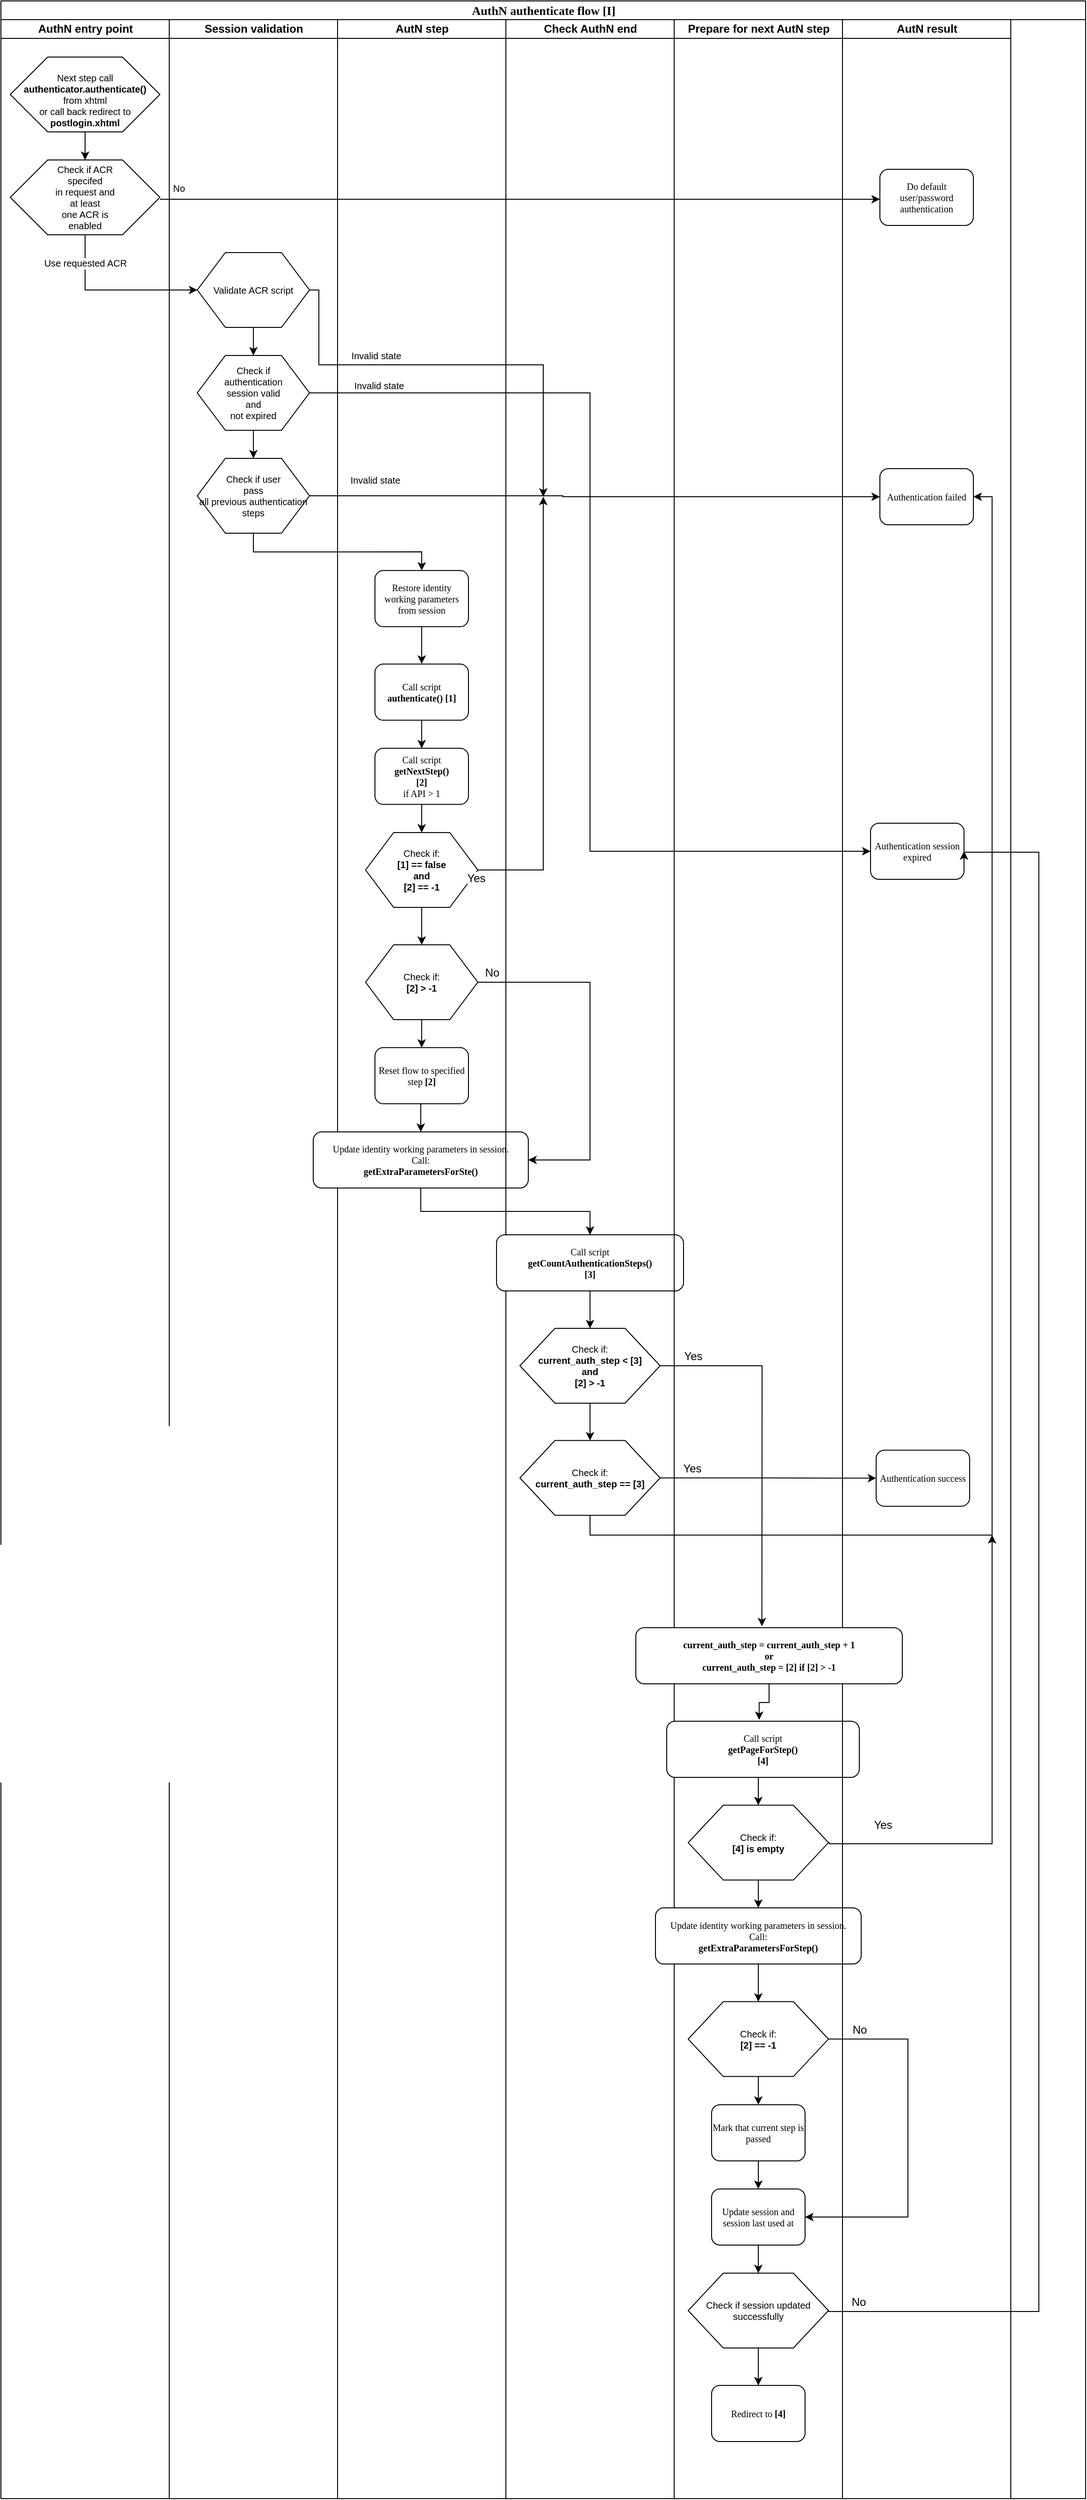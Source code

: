 <mxfile version="12.1.4" type="device" pages="1"><diagram name="Page-1" id="74e2e168-ea6b-b213-b513-2b3c1d86103e"><mxGraphModel dx="1326" dy="715" grid="1" gridSize="10" guides="1" tooltips="1" connect="1" arrows="1" fold="1" page="1" pageScale="1" pageWidth="1169" pageHeight="827" background="#ffffff" math="0" shadow="0"><root><mxCell id="0"/><mxCell id="1" parent="0"/><mxCell id="77e6c97f196da883-1" value="&lt;font style=&quot;font-size: 13px&quot;&gt;AuthN authenticate flow [I]&lt;/font&gt;" style="swimlane;html=1;childLayout=stackLayout;startSize=20;rounded=0;shadow=0;labelBackgroundColor=none;strokeColor=#000000;strokeWidth=1;fillColor=#ffffff;fontFamily=Verdana;fontSize=8;fontColor=#000000;align=center;" parent="1" vertex="1"><mxGeometry x="70" y="40" width="1160" height="2670" as="geometry"/></mxCell><mxCell id="77e6c97f196da883-3" value="AuthN entry point" style="swimlane;html=1;startSize=20;" parent="77e6c97f196da883-1" vertex="1"><mxGeometry y="20" width="180" height="2650" as="geometry"/></mxCell><mxCell id="zwd8BJv7QYBJ5G_JEfMP-127" style="edgeStyle=orthogonalEdgeStyle;rounded=0;orthogonalLoop=1;jettySize=auto;html=1;exitX=0.5;exitY=1;exitDx=0;exitDy=0;entryX=0.5;entryY=0;entryDx=0;entryDy=0;fontSize=12;" parent="77e6c97f196da883-3" source="zwd8BJv7QYBJ5G_JEfMP-125" target="zwd8BJv7QYBJ5G_JEfMP-3" edge="1"><mxGeometry relative="1" as="geometry"/></mxCell><mxCell id="zwd8BJv7QYBJ5G_JEfMP-125" value="&lt;div&gt;&lt;br&gt;&lt;/div&gt;&lt;div&gt;&lt;br&gt;&lt;/div&gt;&lt;div&gt;Next step call &lt;b&gt;authenticator.authenticate()&lt;/b&gt;&lt;/div&gt;&lt;div&gt;from xhtml&lt;/div&gt;&lt;div&gt;or call back redirect to&lt;br&gt;&lt;/div&gt;&lt;div&gt;&lt;b&gt;postlogin.xhtml&lt;br&gt;&lt;/b&gt;&lt;/div&gt;&lt;div&gt;&lt;br&gt;&lt;/div&gt;" style="shape=hexagon;perimeter=hexagonPerimeter2;whiteSpace=wrap;html=1;fontSize=10;" parent="77e6c97f196da883-3" vertex="1"><mxGeometry x="10" y="40" width="160" height="80" as="geometry"/></mxCell><mxCell id="zwd8BJv7QYBJ5G_JEfMP-3" value="&lt;div style=&quot;font-size: 10px&quot;&gt;&lt;font style=&quot;font-size: 10px&quot;&gt;Check if ACR&lt;/font&gt;&lt;/div&gt;&lt;div style=&quot;font-size: 10px&quot;&gt;&lt;font style=&quot;font-size: 10px&quot;&gt;specifed&lt;/font&gt;&lt;/div&gt;&lt;div style=&quot;font-size: 10px&quot;&gt;&lt;font style=&quot;font-size: 10px&quot;&gt;in request and&lt;/font&gt;&lt;/div&gt;&lt;div style=&quot;font-size: 10px&quot;&gt;&lt;font style=&quot;font-size: 10px&quot;&gt;at least&lt;/font&gt;&lt;div&gt;one ACR is&lt;br&gt;&lt;/div&gt;enabled&lt;/div&gt;" style="shape=hexagon;perimeter=hexagonPerimeter2;whiteSpace=wrap;html=1;fontSize=10;" parent="77e6c97f196da883-3" vertex="1"><mxGeometry x="10" y="150" width="160" height="80" as="geometry"/></mxCell><mxCell id="77e6c97f196da883-4" value="Session validation" style="swimlane;html=1;startSize=20;fontSize=12;" parent="77e6c97f196da883-1" vertex="1"><mxGeometry x="180" y="20" width="180" height="2650" as="geometry"/></mxCell><mxCell id="zwd8BJv7QYBJ5G_JEfMP-25" value="&lt;div&gt;Check if&lt;/div&gt;&lt;div&gt;authentication&lt;/div&gt;&lt;div&gt;session valid&lt;/div&gt;&lt;div&gt;and&lt;/div&gt;&lt;div&gt;not expired&lt;br&gt;&lt;/div&gt;" style="shape=hexagon;perimeter=hexagonPerimeter2;whiteSpace=wrap;html=1;fontSize=10;" parent="77e6c97f196da883-4" vertex="1"><mxGeometry x="30" y="359" width="120" height="80" as="geometry"/></mxCell><mxCell id="zwd8BJv7QYBJ5G_JEfMP-28" value="&lt;div&gt;Check if user&lt;/div&gt;&lt;div&gt;pass&lt;/div&gt;&lt;div&gt;all previous authentication&lt;/div&gt;&lt;div&gt;steps&lt;br&gt;&lt;/div&gt;" style="shape=hexagon;perimeter=hexagonPerimeter2;whiteSpace=wrap;html=1;fontSize=10;" parent="77e6c97f196da883-4" vertex="1"><mxGeometry x="30" y="469" width="120" height="80" as="geometry"/></mxCell><mxCell id="zwd8BJv7QYBJ5G_JEfMP-29" style="edgeStyle=orthogonalEdgeStyle;rounded=0;orthogonalLoop=1;jettySize=auto;html=1;exitX=0.5;exitY=1;exitDx=0;exitDy=0;entryX=0.5;entryY=0;entryDx=0;entryDy=0;fontSize=10;" parent="77e6c97f196da883-4" source="zwd8BJv7QYBJ5G_JEfMP-25" target="zwd8BJv7QYBJ5G_JEfMP-28" edge="1"><mxGeometry relative="1" as="geometry"/></mxCell><mxCell id="zwd8BJv7QYBJ5G_JEfMP-43" style="edgeStyle=orthogonalEdgeStyle;rounded=0;orthogonalLoop=1;jettySize=auto;html=1;exitX=0.5;exitY=1;exitDx=0;exitDy=0;entryX=0.5;entryY=0;entryDx=0;entryDy=0;fontSize=12;" parent="77e6c97f196da883-4" source="zwd8BJv7QYBJ5G_JEfMP-34" target="zwd8BJv7QYBJ5G_JEfMP-25" edge="1"><mxGeometry relative="1" as="geometry"/></mxCell><mxCell id="zwd8BJv7QYBJ5G_JEfMP-34" value="Validate ACR script" style="shape=hexagon;perimeter=hexagonPerimeter2;whiteSpace=wrap;html=1;fontSize=10;" parent="77e6c97f196da883-4" vertex="1"><mxGeometry x="30" y="249" width="120" height="80" as="geometry"/></mxCell><mxCell id="zwd8BJv7QYBJ5G_JEfMP-42" style="edgeStyle=orthogonalEdgeStyle;rounded=0;orthogonalLoop=1;jettySize=auto;html=1;exitX=1;exitY=0.5;exitDx=0;exitDy=0;fontSize=12;" parent="77e6c97f196da883-4" source="zwd8BJv7QYBJ5G_JEfMP-34" edge="1"><mxGeometry relative="1" as="geometry"><mxPoint x="400" y="510" as="targetPoint"/><Array as="points"><mxPoint x="160" y="289"/><mxPoint x="160" y="369"/><mxPoint x="400" y="369"/></Array></mxGeometry></mxCell><mxCell id="77e6c97f196da883-5" value="AutN step" style="swimlane;html=1;startSize=20;" parent="77e6c97f196da883-1" vertex="1"><mxGeometry x="360" y="20" width="180" height="2650" as="geometry"/></mxCell><mxCell id="zwd8BJv7QYBJ5G_JEfMP-49" style="edgeStyle=orthogonalEdgeStyle;rounded=0;orthogonalLoop=1;jettySize=auto;html=1;exitX=0.5;exitY=1;exitDx=0;exitDy=0;entryX=0.5;entryY=0;entryDx=0;entryDy=0;fontSize=12;" parent="77e6c97f196da883-5" source="zwd8BJv7QYBJ5G_JEfMP-45" edge="1"><mxGeometry relative="1" as="geometry"><mxPoint x="90" y="688.588" as="targetPoint"/></mxGeometry></mxCell><mxCell id="zwd8BJv7QYBJ5G_JEfMP-45" value="Restore identity working parameters from session" style="rounded=1;whiteSpace=wrap;html=1;shadow=0;labelBackgroundColor=none;strokeColor=#000000;strokeWidth=1;fillColor=#ffffff;fontFamily=Verdana;fontSize=10;fontColor=#000000;align=center;" parent="77e6c97f196da883-5" vertex="1"><mxGeometry x="40" y="588.929" width="100" height="60" as="geometry"/></mxCell><mxCell id="zwd8BJv7QYBJ5G_JEfMP-53" style="edgeStyle=orthogonalEdgeStyle;rounded=0;orthogonalLoop=1;jettySize=auto;html=1;exitX=0.5;exitY=1;exitDx=0;exitDy=0;entryX=0.5;entryY=0;entryDx=0;entryDy=0;fontSize=12;" parent="77e6c97f196da883-5" source="zwd8BJv7QYBJ5G_JEfMP-51" edge="1"><mxGeometry relative="1" as="geometry"><mxPoint x="89.952" y="779" as="targetPoint"/></mxGeometry></mxCell><mxCell id="zwd8BJv7QYBJ5G_JEfMP-51" value="Call script &lt;b&gt;authenticate() [1]&lt;br&gt;&lt;/b&gt;" style="rounded=1;whiteSpace=wrap;html=1;shadow=0;labelBackgroundColor=none;strokeColor=#000000;strokeWidth=1;fillColor=#ffffff;fontFamily=Verdana;fontSize=10;fontColor=#000000;align=center;" parent="77e6c97f196da883-5" vertex="1"><mxGeometry x="40" y="688.929" width="100" height="60" as="geometry"/></mxCell><mxCell id="zwd8BJv7QYBJ5G_JEfMP-56" style="edgeStyle=orthogonalEdgeStyle;rounded=0;orthogonalLoop=1;jettySize=auto;html=1;exitX=0.5;exitY=1;exitDx=0;exitDy=0;entryX=0.5;entryY=0;entryDx=0;entryDy=0;fontSize=12;" parent="77e6c97f196da883-5" source="zwd8BJv7QYBJ5G_JEfMP-67" target="zwd8BJv7QYBJ5G_JEfMP-55" edge="1"><mxGeometry relative="1" as="geometry"><mxPoint x="89.952" y="859" as="sourcePoint"/></mxGeometry></mxCell><mxCell id="zwd8BJv7QYBJ5G_JEfMP-60" style="edgeStyle=orthogonalEdgeStyle;rounded=0;orthogonalLoop=1;jettySize=auto;html=1;exitX=0.5;exitY=1;exitDx=0;exitDy=0;entryX=0.5;entryY=0;entryDx=0;entryDy=0;fontSize=12;" parent="77e6c97f196da883-5" source="zwd8BJv7QYBJ5G_JEfMP-55" target="zwd8BJv7QYBJ5G_JEfMP-59" edge="1"><mxGeometry relative="1" as="geometry"/></mxCell><mxCell id="zwd8BJv7QYBJ5G_JEfMP-55" value="&lt;div&gt;Check if:&lt;/div&gt;&lt;div&gt;&lt;b&gt;[1] == false&lt;/b&gt;&lt;/div&gt;&lt;div&gt;&lt;b&gt;and&lt;/b&gt;&lt;/div&gt;&lt;div&gt;&lt;b&gt;[2] == -1&lt;/b&gt;&lt;br&gt;&lt;/div&gt;" style="shape=hexagon;perimeter=hexagonPerimeter2;whiteSpace=wrap;html=1;fontSize=10;" parent="77e6c97f196da883-5" vertex="1"><mxGeometry x="30" y="869" width="120" height="80" as="geometry"/></mxCell><mxCell id="zwd8BJv7QYBJ5G_JEfMP-62" style="edgeStyle=orthogonalEdgeStyle;rounded=0;orthogonalLoop=1;jettySize=auto;html=1;exitX=0.5;exitY=1;exitDx=0;exitDy=0;entryX=0.5;entryY=0;entryDx=0;entryDy=0;fontSize=12;" parent="77e6c97f196da883-5" source="zwd8BJv7QYBJ5G_JEfMP-59" target="zwd8BJv7QYBJ5G_JEfMP-61" edge="1"><mxGeometry relative="1" as="geometry"/></mxCell><mxCell id="zwd8BJv7QYBJ5G_JEfMP-65" style="edgeStyle=orthogonalEdgeStyle;rounded=0;orthogonalLoop=1;jettySize=auto;html=1;exitX=1;exitY=0.5;exitDx=0;exitDy=0;entryX=1;entryY=0.5;entryDx=0;entryDy=0;fontSize=12;" parent="77e6c97f196da883-5" source="zwd8BJv7QYBJ5G_JEfMP-59" target="zwd8BJv7QYBJ5G_JEfMP-63" edge="1"><mxGeometry relative="1" as="geometry"><Array as="points"><mxPoint x="270" y="1029"/><mxPoint x="270" y="1219"/></Array></mxGeometry></mxCell><mxCell id="zwd8BJv7QYBJ5G_JEfMP-74" value="No" style="text;html=1;resizable=0;points=[];align=center;verticalAlign=middle;labelBackgroundColor=#ffffff;fontSize=12;" parent="zwd8BJv7QYBJ5G_JEfMP-65" vertex="1" connectable="0"><mxGeometry x="-0.84" y="-9" relative="1" as="geometry"><mxPoint x="-15" y="-19" as="offset"/></mxGeometry></mxCell><mxCell id="zwd8BJv7QYBJ5G_JEfMP-59" value="&lt;div&gt;Check if:&lt;/div&gt;&lt;b&gt;[2] &amp;gt; -1&lt;/b&gt;" style="shape=hexagon;perimeter=hexagonPerimeter2;whiteSpace=wrap;html=1;fontSize=10;" parent="77e6c97f196da883-5" vertex="1"><mxGeometry x="30" y="989" width="120" height="80" as="geometry"/></mxCell><mxCell id="zwd8BJv7QYBJ5G_JEfMP-128" style="edgeStyle=orthogonalEdgeStyle;rounded=0;orthogonalLoop=1;jettySize=auto;html=1;exitX=0.5;exitY=1;exitDx=0;exitDy=0;entryX=0.5;entryY=0;entryDx=0;entryDy=0;fontSize=12;" parent="77e6c97f196da883-5" source="zwd8BJv7QYBJ5G_JEfMP-61" target="zwd8BJv7QYBJ5G_JEfMP-63" edge="1"><mxGeometry relative="1" as="geometry"/></mxCell><mxCell id="zwd8BJv7QYBJ5G_JEfMP-61" value="Reset flow to specified step &lt;b&gt;[2]&lt;/b&gt;" style="rounded=1;whiteSpace=wrap;html=1;shadow=0;labelBackgroundColor=none;strokeColor=#000000;strokeWidth=1;fillColor=#ffffff;fontFamily=Verdana;fontSize=10;fontColor=#000000;align=center;" parent="77e6c97f196da883-5" vertex="1"><mxGeometry x="40" y="1098.929" width="100" height="60" as="geometry"/></mxCell><mxCell id="zwd8BJv7QYBJ5G_JEfMP-63" value="&lt;div&gt;Update identity working parameters in session.&lt;/div&gt;&lt;div&gt;&lt;div&gt;Call:&lt;/div&gt;&lt;b&gt;getExtraParametersForSte()&lt;/b&gt;&lt;/div&gt;" style="rounded=1;whiteSpace=wrap;html=1;shadow=0;labelBackgroundColor=none;strokeColor=#000000;strokeWidth=1;fillColor=#ffffff;fontFamily=Verdana;fontSize=10;fontColor=#000000;align=center;" parent="77e6c97f196da883-5" vertex="1"><mxGeometry x="-26" y="1189" width="230" height="60" as="geometry"/></mxCell><mxCell id="zwd8BJv7QYBJ5G_JEfMP-67" value="&lt;div&gt;Call script&lt;/div&gt;&lt;div&gt;&lt;b&gt;&lt;font style=&quot;font-size: 10px&quot;&gt;getNextStep()&lt;/font&gt;&lt;/b&gt;&lt;/div&gt;&lt;div&gt;&lt;b&gt;&lt;font style=&quot;font-size: 10px&quot;&gt;[2]&lt;/font&gt;&lt;/b&gt;&lt;/div&gt;&lt;div&gt;&lt;font style=&quot;font-size: 10px&quot;&gt;if API &amp;gt; 1&lt;/font&gt;&lt;br&gt;&lt;/div&gt;" style="rounded=1;whiteSpace=wrap;html=1;shadow=0;labelBackgroundColor=none;strokeColor=#000000;strokeWidth=1;fillColor=#ffffff;fontFamily=Verdana;fontSize=10;fontColor=#000000;align=center;" parent="77e6c97f196da883-5" vertex="1"><mxGeometry x="40" y="778.929" width="100" height="60" as="geometry"/></mxCell><mxCell id="77e6c97f196da883-6" value="Check AuthN end" style="swimlane;html=1;startSize=20;" parent="77e6c97f196da883-1" vertex="1"><mxGeometry x="540" y="20" width="180" height="2650" as="geometry"/></mxCell><mxCell id="zwd8BJv7QYBJ5G_JEfMP-70" style="edgeStyle=orthogonalEdgeStyle;rounded=0;orthogonalLoop=1;jettySize=auto;html=1;exitX=0.5;exitY=1;exitDx=0;exitDy=0;entryX=0.5;entryY=0;entryDx=0;entryDy=0;fontSize=12;" parent="77e6c97f196da883-6" source="zwd8BJv7QYBJ5G_JEfMP-68" target="zwd8BJv7QYBJ5G_JEfMP-66" edge="1"><mxGeometry relative="1" as="geometry"/></mxCell><mxCell id="zwd8BJv7QYBJ5G_JEfMP-68" value="&lt;div&gt;Call script&lt;/div&gt;&lt;div&gt;&lt;b&gt;&lt;font style=&quot;font-size: 10px&quot;&gt;getCountAuthenticationSteps()&lt;/font&gt;&lt;/b&gt;&lt;/div&gt;&lt;div&gt;&lt;b&gt;&lt;font style=&quot;font-size: 10px&quot;&gt;[3]&lt;/font&gt;&lt;/b&gt;&lt;br&gt;&lt;/div&gt;" style="rounded=1;whiteSpace=wrap;html=1;shadow=0;labelBackgroundColor=none;strokeColor=#000000;strokeWidth=1;fillColor=#ffffff;fontFamily=Verdana;fontSize=10;fontColor=#000000;align=center;" parent="77e6c97f196da883-6" vertex="1"><mxGeometry x="-10" y="1299" width="200" height="60" as="geometry"/></mxCell><mxCell id="zwd8BJv7QYBJ5G_JEfMP-76" style="edgeStyle=orthogonalEdgeStyle;rounded=0;orthogonalLoop=1;jettySize=auto;html=1;exitX=0.5;exitY=1;exitDx=0;exitDy=0;fontSize=12;" parent="77e6c97f196da883-6" source="zwd8BJv7QYBJ5G_JEfMP-66" target="zwd8BJv7QYBJ5G_JEfMP-75" edge="1"><mxGeometry relative="1" as="geometry"/></mxCell><mxCell id="zwd8BJv7QYBJ5G_JEfMP-66" value="&lt;div&gt;Check if:&lt;/div&gt;&lt;div&gt;&lt;b&gt;current_auth_step &amp;lt; [3]&lt;/b&gt;&lt;/div&gt;&lt;div&gt;&lt;b&gt;and&lt;/b&gt;&lt;/div&gt;&lt;div&gt;&lt;b&gt;[2] &amp;gt; -1&lt;br&gt;&lt;/b&gt;&lt;/div&gt;" style="shape=hexagon;perimeter=hexagonPerimeter2;whiteSpace=wrap;html=1;fontSize=10;" parent="77e6c97f196da883-6" vertex="1"><mxGeometry x="15" y="1399" width="150" height="80" as="geometry"/></mxCell><mxCell id="zwd8BJv7QYBJ5G_JEfMP-75" value="&lt;div&gt;Check if:&lt;/div&gt;&lt;div&gt;&lt;b&gt;current_auth_step == [3]&lt;/b&gt;&lt;/div&gt;" style="shape=hexagon;perimeter=hexagonPerimeter2;whiteSpace=wrap;html=1;fontSize=10;" parent="77e6c97f196da883-6" vertex="1"><mxGeometry x="15" y="1518.9" width="150" height="80" as="geometry"/></mxCell><mxCell id="zwd8BJv7QYBJ5G_JEfMP-32" style="edgeStyle=orthogonalEdgeStyle;rounded=0;orthogonalLoop=1;jettySize=auto;html=1;exitX=1;exitY=0.5;exitDx=0;exitDy=0;fontSize=10;entryX=0;entryY=0.5;entryDx=0;entryDy=0;" parent="77e6c97f196da883-1" source="zwd8BJv7QYBJ5G_JEfMP-28" target="zwd8BJv7QYBJ5G_JEfMP-87" edge="1"><mxGeometry relative="1" as="geometry"><mxPoint x="910" y="518.833" as="targetPoint"/><Array as="points"><mxPoint x="601" y="529"/><mxPoint x="601" y="530"/></Array></mxGeometry></mxCell><mxCell id="zwd8BJv7QYBJ5G_JEfMP-33" value="Invalid state" style="text;html=1;resizable=0;points=[];align=center;verticalAlign=middle;labelBackgroundColor=#ffffff;fontSize=10;" parent="zwd8BJv7QYBJ5G_JEfMP-32" vertex="1" connectable="0"><mxGeometry x="-0.695" y="2" relative="1" as="geometry"><mxPoint x="-23" y="-15.5" as="offset"/></mxGeometry></mxCell><mxCell id="zwd8BJv7QYBJ5G_JEfMP-44" value="Invalid state" style="text;html=1;resizable=0;points=[];align=center;verticalAlign=middle;labelBackgroundColor=#ffffff;fontSize=10;" parent="zwd8BJv7QYBJ5G_JEfMP-32" vertex="1" connectable="0"><mxGeometry x="-0.695" y="2" relative="1" as="geometry"><mxPoint x="-19" y="-116.5" as="offset"/></mxGeometry></mxCell><mxCell id="zwd8BJv7QYBJ5G_JEfMP-8" style="edgeStyle=orthogonalEdgeStyle;rounded=0;orthogonalLoop=1;jettySize=auto;html=1;exitX=0.5;exitY=1;exitDx=0;exitDy=0;fontSize=8;entryX=0;entryY=0.5;entryDx=0;entryDy=0;" parent="77e6c97f196da883-1" source="zwd8BJv7QYBJ5G_JEfMP-3" target="zwd8BJv7QYBJ5G_JEfMP-34" edge="1"><mxGeometry relative="1" as="geometry"><mxPoint x="240" y="320" as="targetPoint"/></mxGeometry></mxCell><mxCell id="zwd8BJv7QYBJ5G_JEfMP-9" value="Use requested ACR" style="text;html=1;resizable=0;points=[];align=center;verticalAlign=middle;labelBackgroundColor=#ffffff;fontSize=10;" parent="zwd8BJv7QYBJ5G_JEfMP-8" vertex="1" connectable="0"><mxGeometry x="-0.228" y="-1" relative="1" as="geometry"><mxPoint x="-10" y="-30" as="offset"/></mxGeometry></mxCell><mxCell id="zwd8BJv7QYBJ5G_JEfMP-26" style="edgeStyle=orthogonalEdgeStyle;rounded=0;orthogonalLoop=1;jettySize=auto;html=1;exitX=1;exitY=0.5;exitDx=0;exitDy=0;fontSize=10;entryX=0;entryY=0.5;entryDx=0;entryDy=0;" parent="77e6c97f196da883-1" source="zwd8BJv7QYBJ5G_JEfMP-25" target="zwd8BJv7QYBJ5G_JEfMP-86" edge="1"><mxGeometry relative="1" as="geometry"><mxPoint x="910" y="418.833" as="targetPoint"/><Array as="points"/></mxGeometry></mxCell><mxCell id="zwd8BJv7QYBJ5G_JEfMP-27" value="Invalid state" style="text;html=1;resizable=0;points=[];align=center;verticalAlign=middle;labelBackgroundColor=#ffffff;fontSize=10;" parent="zwd8BJv7QYBJ5G_JEfMP-26" vertex="1" connectable="0"><mxGeometry x="-0.643" y="-1" relative="1" as="geometry"><mxPoint x="-124" y="-41" as="offset"/></mxGeometry></mxCell><mxCell id="zwd8BJv7QYBJ5G_JEfMP-46" style="edgeStyle=orthogonalEdgeStyle;rounded=0;orthogonalLoop=1;jettySize=auto;html=1;exitX=0.5;exitY=1;exitDx=0;exitDy=0;entryX=0.5;entryY=0;entryDx=0;entryDy=0;fontSize=12;" parent="77e6c97f196da883-1" source="zwd8BJv7QYBJ5G_JEfMP-28" target="zwd8BJv7QYBJ5G_JEfMP-45" edge="1"><mxGeometry relative="1" as="geometry"/></mxCell><mxCell id="zwd8BJv7QYBJ5G_JEfMP-57" style="edgeStyle=orthogonalEdgeStyle;rounded=0;orthogonalLoop=1;jettySize=auto;html=1;exitX=1;exitY=0.5;exitDx=0;exitDy=0;fontSize=12;" parent="77e6c97f196da883-1" source="zwd8BJv7QYBJ5G_JEfMP-55" edge="1"><mxGeometry relative="1" as="geometry"><mxPoint x="580" y="530" as="targetPoint"/><Array as="points"><mxPoint x="580" y="929"/></Array></mxGeometry></mxCell><mxCell id="zwd8BJv7QYBJ5G_JEfMP-58" value="Yes" style="text;html=1;resizable=0;points=[];align=center;verticalAlign=middle;labelBackgroundColor=#ffffff;fontSize=12;" parent="zwd8BJv7QYBJ5G_JEfMP-57" vertex="1" connectable="0"><mxGeometry x="-0.812" y="-1" relative="1" as="geometry"><mxPoint x="-46" y="7.5" as="offset"/></mxGeometry></mxCell><mxCell id="zwd8BJv7QYBJ5G_JEfMP-69" style="edgeStyle=orthogonalEdgeStyle;rounded=0;orthogonalLoop=1;jettySize=auto;html=1;exitX=0.5;exitY=1;exitDx=0;exitDy=0;entryX=0.5;entryY=0;entryDx=0;entryDy=0;fontSize=12;" parent="77e6c97f196da883-1" source="zwd8BJv7QYBJ5G_JEfMP-63" target="zwd8BJv7QYBJ5G_JEfMP-68" edge="1"><mxGeometry relative="1" as="geometry"/></mxCell><mxCell id="zwd8BJv7QYBJ5G_JEfMP-81" style="edgeStyle=orthogonalEdgeStyle;rounded=0;orthogonalLoop=1;jettySize=auto;html=1;exitX=1;exitY=0.5;exitDx=0;exitDy=0;fontSize=12;entryX=0;entryY=0.5;entryDx=0;entryDy=0;" parent="77e6c97f196da883-1" source="zwd8BJv7QYBJ5G_JEfMP-75" target="zwd8BJv7QYBJ5G_JEfMP-89" edge="1"><mxGeometry relative="1" as="geometry"><mxPoint x="910" y="1578.833" as="targetPoint"/></mxGeometry></mxCell><mxCell id="zwd8BJv7QYBJ5G_JEfMP-82" value="Yes" style="text;html=1;resizable=0;points=[];align=center;verticalAlign=middle;labelBackgroundColor=#ffffff;fontSize=12;" parent="zwd8BJv7QYBJ5G_JEfMP-81" vertex="1" connectable="0"><mxGeometry x="-0.265" y="4" relative="1" as="geometry"><mxPoint x="-51.5" y="-6" as="offset"/></mxGeometry></mxCell><mxCell id="zwd8BJv7QYBJ5G_JEfMP-97" style="edgeStyle=orthogonalEdgeStyle;rounded=0;orthogonalLoop=1;jettySize=auto;html=1;exitX=0.5;exitY=1;exitDx=0;exitDy=0;fontSize=12;entryX=1;entryY=0.5;entryDx=0;entryDy=0;" parent="77e6c97f196da883-1" source="zwd8BJv7QYBJ5G_JEfMP-75" target="zwd8BJv7QYBJ5G_JEfMP-87" edge="1"><mxGeometry relative="1" as="geometry"><mxPoint x="1180" y="569" as="targetPoint"/><Array as="points"><mxPoint x="630" y="1640"/><mxPoint x="1060" y="1640"/><mxPoint x="1060" y="530"/></Array></mxGeometry></mxCell><mxCell id="77e6c97f196da883-7" value="Prepare for next AutN step" style="swimlane;html=1;startSize=20;" parent="77e6c97f196da883-1" vertex="1"><mxGeometry x="720" y="20" width="180" height="2650" as="geometry"/></mxCell><mxCell id="zwd8BJv7QYBJ5G_JEfMP-108" style="edgeStyle=orthogonalEdgeStyle;rounded=0;orthogonalLoop=1;jettySize=auto;html=1;exitX=0.5;exitY=1;exitDx=0;exitDy=0;entryX=0.5;entryY=0;entryDx=0;entryDy=0;fontSize=12;" parent="77e6c97f196da883-7" source="zwd8BJv7QYBJ5G_JEfMP-98" target="zwd8BJv7QYBJ5G_JEfMP-100" edge="1"><mxGeometry relative="1" as="geometry"/></mxCell><mxCell id="zwd8BJv7QYBJ5G_JEfMP-98" value="&lt;div&gt;Call script&lt;/div&gt;&lt;div&gt;&lt;b&gt;&lt;font style=&quot;font-size: 10px&quot;&gt;getPageForStep()&lt;/font&gt;&lt;/b&gt;&lt;/div&gt;&lt;div&gt;&lt;b&gt;&lt;font style=&quot;font-size: 10px&quot;&gt;[4]&lt;/font&gt;&lt;/b&gt;&lt;br&gt;&lt;/div&gt;" style="rounded=1;whiteSpace=wrap;html=1;shadow=0;labelBackgroundColor=none;strokeColor=#000000;strokeWidth=1;fillColor=#ffffff;fontFamily=Verdana;fontSize=10;fontColor=#000000;align=center;" parent="77e6c97f196da883-7" vertex="1"><mxGeometry x="-8" y="1819" width="206" height="60" as="geometry"/></mxCell><mxCell id="zwd8BJv7QYBJ5G_JEfMP-100" value="&lt;div&gt;Check if:&lt;/div&gt;&lt;div&gt;&lt;b&gt;&lt;span&gt;[4] is empty&lt;/span&gt;&lt;br&gt;&lt;/b&gt;&lt;/div&gt;" style="shape=hexagon;perimeter=hexagonPerimeter2;whiteSpace=wrap;html=1;fontSize=10;fontStyle=0" parent="77e6c97f196da883-7" vertex="1"><mxGeometry x="15" y="1908.8" width="150" height="80" as="geometry"/></mxCell><mxCell id="zwd8BJv7QYBJ5G_JEfMP-130" style="edgeStyle=orthogonalEdgeStyle;rounded=0;orthogonalLoop=1;jettySize=auto;html=1;exitX=0.5;exitY=1;exitDx=0;exitDy=0;fontSize=12;" parent="77e6c97f196da883-7" source="zwd8BJv7QYBJ5G_JEfMP-103" target="zwd8BJv7QYBJ5G_JEfMP-110" edge="1"><mxGeometry relative="1" as="geometry"/></mxCell><mxCell id="zwd8BJv7QYBJ5G_JEfMP-103" value="&lt;div&gt;Update identity working parameters in session.&lt;/div&gt;&lt;div&gt;Call:&lt;/div&gt;&lt;div&gt;&lt;b&gt;getExtraParametersForStep()&lt;/b&gt;&lt;br&gt;&lt;/div&gt;" style="rounded=1;whiteSpace=wrap;html=1;shadow=0;labelBackgroundColor=none;strokeColor=#000000;strokeWidth=1;fillColor=#ffffff;fontFamily=Verdana;fontSize=10;fontColor=#000000;align=center;" parent="77e6c97f196da883-7" vertex="1"><mxGeometry x="-20" y="2018.5" width="220" height="60" as="geometry"/></mxCell><mxCell id="zwd8BJv7QYBJ5G_JEfMP-106" value="" style="edgeStyle=orthogonalEdgeStyle;rounded=0;orthogonalLoop=1;jettySize=auto;html=1;fontSize=12;" parent="77e6c97f196da883-7" source="zwd8BJv7QYBJ5G_JEfMP-100" target="zwd8BJv7QYBJ5G_JEfMP-103" edge="1"><mxGeometry relative="1" as="geometry"><Array as="points"><mxPoint x="95" y="2019"/><mxPoint x="95" y="2019"/></Array></mxGeometry></mxCell><mxCell id="zwd8BJv7QYBJ5G_JEfMP-132" style="edgeStyle=orthogonalEdgeStyle;rounded=0;orthogonalLoop=1;jettySize=auto;html=1;exitX=0.5;exitY=1;exitDx=0;exitDy=0;fontSize=12;" parent="77e6c97f196da883-7" source="zwd8BJv7QYBJ5G_JEfMP-112" target="zwd8BJv7QYBJ5G_JEfMP-114" edge="1"><mxGeometry relative="1" as="geometry"/></mxCell><mxCell id="zwd8BJv7QYBJ5G_JEfMP-112" value="Mark that current step is passed" style="rounded=1;whiteSpace=wrap;html=1;shadow=0;labelBackgroundColor=none;strokeColor=#000000;strokeWidth=1;fillColor=#ffffff;fontFamily=Verdana;fontSize=10;fontColor=#000000;align=center;" parent="77e6c97f196da883-7" vertex="1"><mxGeometry x="40" y="2229" width="100" height="60" as="geometry"/></mxCell><mxCell id="zwd8BJv7QYBJ5G_JEfMP-110" value="&lt;div&gt;Check if:&lt;/div&gt;&lt;div&gt;&lt;b&gt;&lt;span&gt;[2] == -1&lt;/span&gt;&lt;br&gt;&lt;/b&gt;&lt;/div&gt;" style="shape=hexagon;perimeter=hexagonPerimeter2;whiteSpace=wrap;html=1;fontSize=10;fontStyle=0" parent="77e6c97f196da883-7" vertex="1"><mxGeometry x="15" y="2118.8" width="150" height="80" as="geometry"/></mxCell><mxCell id="zwd8BJv7QYBJ5G_JEfMP-113" style="edgeStyle=orthogonalEdgeStyle;rounded=0;orthogonalLoop=1;jettySize=auto;html=1;exitX=0.5;exitY=1;exitDx=0;exitDy=0;entryX=0.5;entryY=0;entryDx=0;entryDy=0;fontSize=12;" parent="77e6c97f196da883-7" source="zwd8BJv7QYBJ5G_JEfMP-110" target="zwd8BJv7QYBJ5G_JEfMP-112" edge="1"><mxGeometry relative="1" as="geometry"/></mxCell><mxCell id="zwd8BJv7QYBJ5G_JEfMP-118" value="Redirect to &lt;b&gt;[4]&lt;/b&gt;" style="rounded=1;whiteSpace=wrap;html=1;shadow=0;labelBackgroundColor=none;strokeColor=#000000;strokeWidth=1;fillColor=#ffffff;fontFamily=Verdana;fontSize=10;fontColor=#000000;align=center;" parent="77e6c97f196da883-7" vertex="1"><mxGeometry x="40" y="2529" width="100" height="60" as="geometry"/></mxCell><mxCell id="zwd8BJv7QYBJ5G_JEfMP-119" style="edgeStyle=orthogonalEdgeStyle;rounded=0;orthogonalLoop=1;jettySize=auto;html=1;entryX=0.5;entryY=0;entryDx=0;entryDy=0;fontSize=12;" parent="77e6c97f196da883-7" source="zwd8BJv7QYBJ5G_JEfMP-116" target="zwd8BJv7QYBJ5G_JEfMP-118" edge="1"><mxGeometry relative="1" as="geometry"/></mxCell><mxCell id="zwd8BJv7QYBJ5G_JEfMP-116" value="&lt;div&gt;Check if session updated successfully&lt;br&gt;&lt;/div&gt;" style="shape=hexagon;perimeter=hexagonPerimeter2;whiteSpace=wrap;html=1;fontSize=10;" parent="77e6c97f196da883-7" vertex="1"><mxGeometry x="15" y="2409" width="150" height="80" as="geometry"/></mxCell><mxCell id="zwd8BJv7QYBJ5G_JEfMP-117" style="edgeStyle=orthogonalEdgeStyle;rounded=0;orthogonalLoop=1;jettySize=auto;html=1;exitX=0.5;exitY=1;exitDx=0;exitDy=0;entryX=0.5;entryY=0;entryDx=0;entryDy=0;fontSize=12;" parent="77e6c97f196da883-7" source="zwd8BJv7QYBJ5G_JEfMP-114" target="zwd8BJv7QYBJ5G_JEfMP-116" edge="1"><mxGeometry relative="1" as="geometry"/></mxCell><mxCell id="zwd8BJv7QYBJ5G_JEfMP-114" value="Update session and session last used at" style="rounded=1;whiteSpace=wrap;html=1;shadow=0;labelBackgroundColor=none;strokeColor=#000000;strokeWidth=1;fillColor=#ffffff;fontFamily=Verdana;fontSize=10;fontColor=#000000;align=center;" parent="77e6c97f196da883-7" vertex="1"><mxGeometry x="40" y="2319" width="100" height="60" as="geometry"/></mxCell><mxCell id="zwd8BJv7QYBJ5G_JEfMP-120" style="edgeStyle=orthogonalEdgeStyle;rounded=0;orthogonalLoop=1;jettySize=auto;html=1;exitX=1;exitY=0.5;exitDx=0;exitDy=0;entryX=1;entryY=0.5;entryDx=0;entryDy=0;fontSize=12;" parent="77e6c97f196da883-7" source="zwd8BJv7QYBJ5G_JEfMP-110" target="zwd8BJv7QYBJ5G_JEfMP-114" edge="1"><mxGeometry relative="1" as="geometry"><Array as="points"><mxPoint x="250" y="2159"/><mxPoint x="250" y="2349"/></Array></mxGeometry></mxCell><mxCell id="zwd8BJv7QYBJ5G_JEfMP-121" value="No" style="text;html=1;resizable=0;points=[];align=center;verticalAlign=middle;labelBackgroundColor=#ffffff;fontSize=12;" parent="zwd8BJv7QYBJ5G_JEfMP-120" vertex="1" connectable="0"><mxGeometry x="-0.714" y="-3" relative="1" as="geometry"><mxPoint x="-22" y="-13" as="offset"/></mxGeometry></mxCell><mxCell id="zwd8BJv7QYBJ5G_JEfMP-85" value="AutN result" style="swimlane;html=1;startSize=20;" parent="77e6c97f196da883-1" vertex="1"><mxGeometry x="900" y="20" width="180" height="2650" as="geometry"/></mxCell><mxCell id="zwd8BJv7QYBJ5G_JEfMP-86" value="Authentication session expired" style="rounded=1;whiteSpace=wrap;html=1;shadow=0;labelBackgroundColor=none;strokeColor=#000000;strokeWidth=1;fillColor=#ffffff;fontFamily=Verdana;fontSize=10;fontColor=#000000;align=center;" parent="zwd8BJv7QYBJ5G_JEfMP-85" vertex="1"><mxGeometry x="30" y="859" width="100" height="60" as="geometry"/></mxCell><mxCell id="zwd8BJv7QYBJ5G_JEfMP-87" value="Authentication failed" style="rounded=1;whiteSpace=wrap;html=1;shadow=0;labelBackgroundColor=none;strokeColor=#000000;strokeWidth=1;fillColor=#ffffff;fontFamily=Verdana;fontSize=10;fontColor=#000000;align=center;" parent="zwd8BJv7QYBJ5G_JEfMP-85" vertex="1"><mxGeometry x="40" y="480" width="100" height="60" as="geometry"/></mxCell><mxCell id="zwd8BJv7QYBJ5G_JEfMP-88" value="Do default user/password authentication" style="rounded=1;whiteSpace=wrap;html=1;shadow=0;labelBackgroundColor=none;strokeColor=#000000;strokeWidth=1;fillColor=#ffffff;fontFamily=Verdana;fontSize=10;fontColor=#000000;align=center;" parent="zwd8BJv7QYBJ5G_JEfMP-85" vertex="1"><mxGeometry x="40" y="160" width="100" height="60" as="geometry"/></mxCell><mxCell id="zwd8BJv7QYBJ5G_JEfMP-89" value="Authentication success" style="rounded=1;whiteSpace=wrap;html=1;shadow=0;labelBackgroundColor=none;strokeColor=#000000;strokeWidth=1;fillColor=#ffffff;fontFamily=Verdana;fontSize=10;fontColor=#000000;align=center;" parent="zwd8BJv7QYBJ5G_JEfMP-85" vertex="1"><mxGeometry x="36" y="1529.2" width="100" height="60" as="geometry"/></mxCell><mxCell id="zwd8BJv7QYBJ5G_JEfMP-102" style="edgeStyle=orthogonalEdgeStyle;rounded=0;orthogonalLoop=1;jettySize=auto;html=1;exitX=1;exitY=0.5;exitDx=0;exitDy=0;fontSize=12;" parent="77e6c97f196da883-1" source="zwd8BJv7QYBJ5G_JEfMP-100" edge="1"><mxGeometry relative="1" as="geometry"><mxPoint x="1060" y="1640" as="targetPoint"/><Array as="points"><mxPoint x="886" y="1970"/><mxPoint x="1060" y="1970"/></Array></mxGeometry></mxCell><mxCell id="zwd8BJv7QYBJ5G_JEfMP-107" value="Yes" style="text;html=1;resizable=0;points=[];align=center;verticalAlign=middle;labelBackgroundColor=#ffffff;fontSize=12;" parent="zwd8BJv7QYBJ5G_JEfMP-102" vertex="1" connectable="0"><mxGeometry x="-0.895" y="2" relative="1" as="geometry"><mxPoint x="32.5" y="-18" as="offset"/></mxGeometry></mxCell><mxCell id="zwd8BJv7QYBJ5G_JEfMP-13" value="No" style="edgeStyle=orthogonalEdgeStyle;rounded=0;orthogonalLoop=1;jettySize=auto;html=1;entryX=0;entryY=0.5;entryDx=0;entryDy=0;fontSize=10;" parent="77e6c97f196da883-1" edge="1"><mxGeometry x="-0.948" y="12" relative="1" as="geometry"><mxPoint x="170" y="212" as="sourcePoint"/><mxPoint x="940" y="212" as="targetPoint"/><mxPoint as="offset"/></mxGeometry></mxCell><mxCell id="zwd8BJv7QYBJ5G_JEfMP-123" style="edgeStyle=orthogonalEdgeStyle;rounded=0;orthogonalLoop=1;jettySize=auto;html=1;exitX=1;exitY=0.5;exitDx=0;exitDy=0;entryX=1;entryY=0.5;entryDx=0;entryDy=0;fontSize=12;" parent="77e6c97f196da883-1" source="zwd8BJv7QYBJ5G_JEfMP-116" target="zwd8BJv7QYBJ5G_JEfMP-86" edge="1"><mxGeometry relative="1" as="geometry"><Array as="points"><mxPoint x="1110" y="2470"/><mxPoint x="1110" y="910"/></Array></mxGeometry></mxCell><mxCell id="zwd8BJv7QYBJ5G_JEfMP-124" value="No" style="text;html=1;resizable=0;points=[];align=center;verticalAlign=middle;labelBackgroundColor=#ffffff;fontSize=12;" parent="zwd8BJv7QYBJ5G_JEfMP-123" vertex="1" connectable="0"><mxGeometry x="-0.971" relative="1" as="geometry"><mxPoint x="6" y="-10" as="offset"/></mxGeometry></mxCell><mxCell id="zwd8BJv7QYBJ5G_JEfMP-71" style="edgeStyle=orthogonalEdgeStyle;rounded=0;orthogonalLoop=1;jettySize=auto;html=1;exitX=1;exitY=0.5;exitDx=0;exitDy=0;fontSize=12;entryX=0.473;entryY=-0.026;entryDx=0;entryDy=0;entryPerimeter=0;" parent="1" source="zwd8BJv7QYBJ5G_JEfMP-66" target="zwd8BJv7QYBJ5G_JEfMP-91" edge="1"><mxGeometry relative="1" as="geometry"><mxPoint x="849" y="1779" as="targetPoint"/><mxPoint x="605" y="1499" as="sourcePoint"/><Array as="points"><mxPoint x="884" y="1499"/><mxPoint x="884" y="1520"/></Array></mxGeometry></mxCell><mxCell id="zwd8BJv7QYBJ5G_JEfMP-72" value="Yes" style="text;html=1;resizable=0;points=[];align=center;verticalAlign=middle;labelBackgroundColor=#ffffff;fontSize=12;" parent="zwd8BJv7QYBJ5G_JEfMP-71" vertex="1" connectable="0"><mxGeometry x="-0.601" y="1" relative="1" as="geometry"><mxPoint x="-43" y="-9" as="offset"/></mxGeometry></mxCell><mxCell id="zwd8BJv7QYBJ5G_JEfMP-129" style="edgeStyle=orthogonalEdgeStyle;rounded=0;orthogonalLoop=1;jettySize=auto;html=1;exitX=0.5;exitY=1;exitDx=0;exitDy=0;entryX=0.48;entryY=-0.024;entryDx=0;entryDy=0;entryPerimeter=0;fontSize=12;" parent="1" source="zwd8BJv7QYBJ5G_JEfMP-91" target="zwd8BJv7QYBJ5G_JEfMP-98" edge="1"><mxGeometry relative="1" as="geometry"/></mxCell><mxCell id="zwd8BJv7QYBJ5G_JEfMP-91" value="&lt;div&gt;&lt;b&gt;current_auth_step = &lt;/b&gt;&lt;b&gt;&lt;b&gt;current_auth_step + 1&lt;br&gt;&lt;/b&gt;&lt;/b&gt;&lt;/div&gt;&lt;div&gt;&lt;b&gt;or&lt;/b&gt;&lt;/div&gt;&lt;div&gt;&lt;b&gt;current_auth_step = [2] if [2] &amp;gt; -1&lt;br&gt;&lt;/b&gt;&lt;/div&gt;" style="rounded=1;whiteSpace=wrap;html=1;shadow=0;labelBackgroundColor=none;strokeColor=#000000;strokeWidth=1;fillColor=#ffffff;fontFamily=Verdana;fontSize=10;fontColor=#000000;align=center;" parent="1" vertex="1"><mxGeometry x="749" y="1779" width="285" height="60" as="geometry"/></mxCell></root></mxGraphModel></diagram></mxfile>
